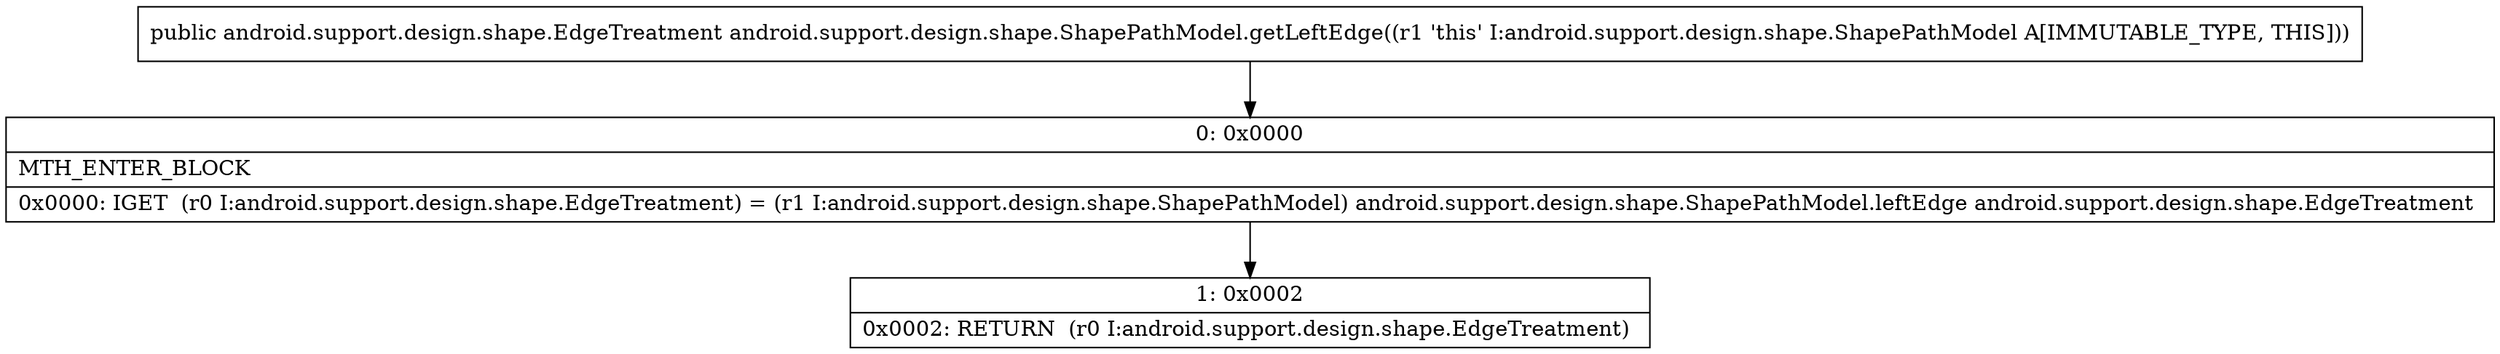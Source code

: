 digraph "CFG forandroid.support.design.shape.ShapePathModel.getLeftEdge()Landroid\/support\/design\/shape\/EdgeTreatment;" {
Node_0 [shape=record,label="{0\:\ 0x0000|MTH_ENTER_BLOCK\l|0x0000: IGET  (r0 I:android.support.design.shape.EdgeTreatment) = (r1 I:android.support.design.shape.ShapePathModel) android.support.design.shape.ShapePathModel.leftEdge android.support.design.shape.EdgeTreatment \l}"];
Node_1 [shape=record,label="{1\:\ 0x0002|0x0002: RETURN  (r0 I:android.support.design.shape.EdgeTreatment) \l}"];
MethodNode[shape=record,label="{public android.support.design.shape.EdgeTreatment android.support.design.shape.ShapePathModel.getLeftEdge((r1 'this' I:android.support.design.shape.ShapePathModel A[IMMUTABLE_TYPE, THIS])) }"];
MethodNode -> Node_0;
Node_0 -> Node_1;
}

